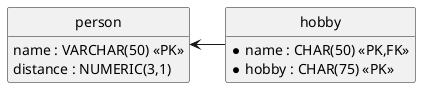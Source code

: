 @startuml KlasKompas_PDM
'configuration
hide circle
hide attributes

entity person {
    name : VARCHAR(50) <<PK>>
    distance : NUMERIC(3,1)
}

entity hobby {
    *name : CHAR(50) <<PK,FK>>
    *hobby : CHAR(75) <<PK>>
}

person <- hobby

@enduml